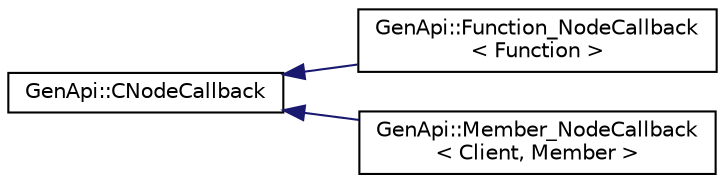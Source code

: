 digraph "Graphical Class Hierarchy"
{
  edge [fontname="Helvetica",fontsize="10",labelfontname="Helvetica",labelfontsize="10"];
  node [fontname="Helvetica",fontsize="10",shape=record];
  rankdir="LR";
  Node1 [label="GenApi::CNodeCallback",height=0.2,width=0.4,color="black", fillcolor="white", style="filled",URL="$class_gen_api_1_1_c_node_callback.html",tooltip="callback body instance for INode pointers "];
  Node1 -> Node2 [dir="back",color="midnightblue",fontsize="10",style="solid",fontname="Helvetica"];
  Node2 [label="GenApi::Function_NodeCallback\l\< Function \>",height=0.2,width=0.4,color="black", fillcolor="white", style="filled",URL="$class_gen_api_1_1_function___node_callback.html",tooltip="Container for a function pointer. "];
  Node1 -> Node3 [dir="back",color="midnightblue",fontsize="10",style="solid",fontname="Helvetica"];
  Node3 [label="GenApi::Member_NodeCallback\l\< Client, Member \>",height=0.2,width=0.4,color="black", fillcolor="white", style="filled",URL="$class_gen_api_1_1_member___node_callback.html",tooltip="Container for a member function pointer. "];
}
